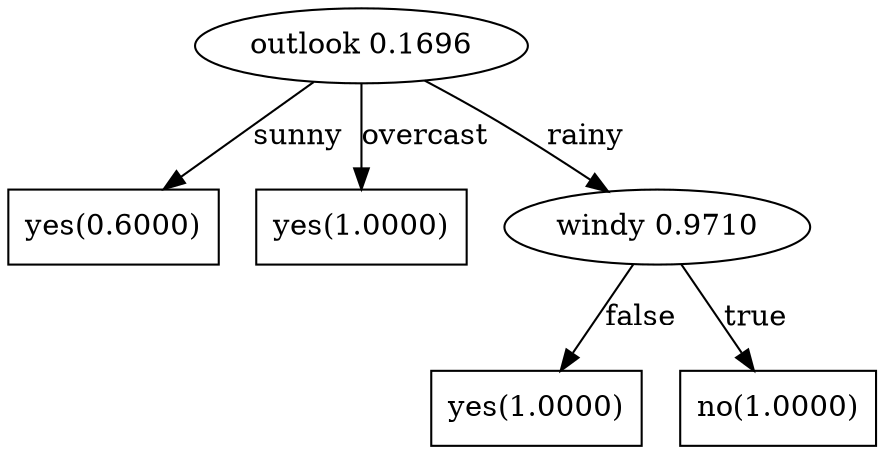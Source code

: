 // FP Tree
digraph {
	0 [label="outlook 0.1696"]
	node [shape=box]
	1 [label="yes(0.6000)"]
	node [shape=ellipse]
	0 -> 1 [label=sunny]
	node [shape=box]
	2 [label="yes(1.0000)"]
	node [shape=ellipse]
	0 -> 2 [label=overcast]
	3 [label="windy 0.9710"]
	node [shape=box]
	4 [label="yes(1.0000)"]
	node [shape=ellipse]
	3 -> 4 [label=false]
	node [shape=box]
	5 [label="no(1.0000)"]
	node [shape=ellipse]
	3 -> 5 [label=true]
	0 -> 3 [label=rainy]
}
